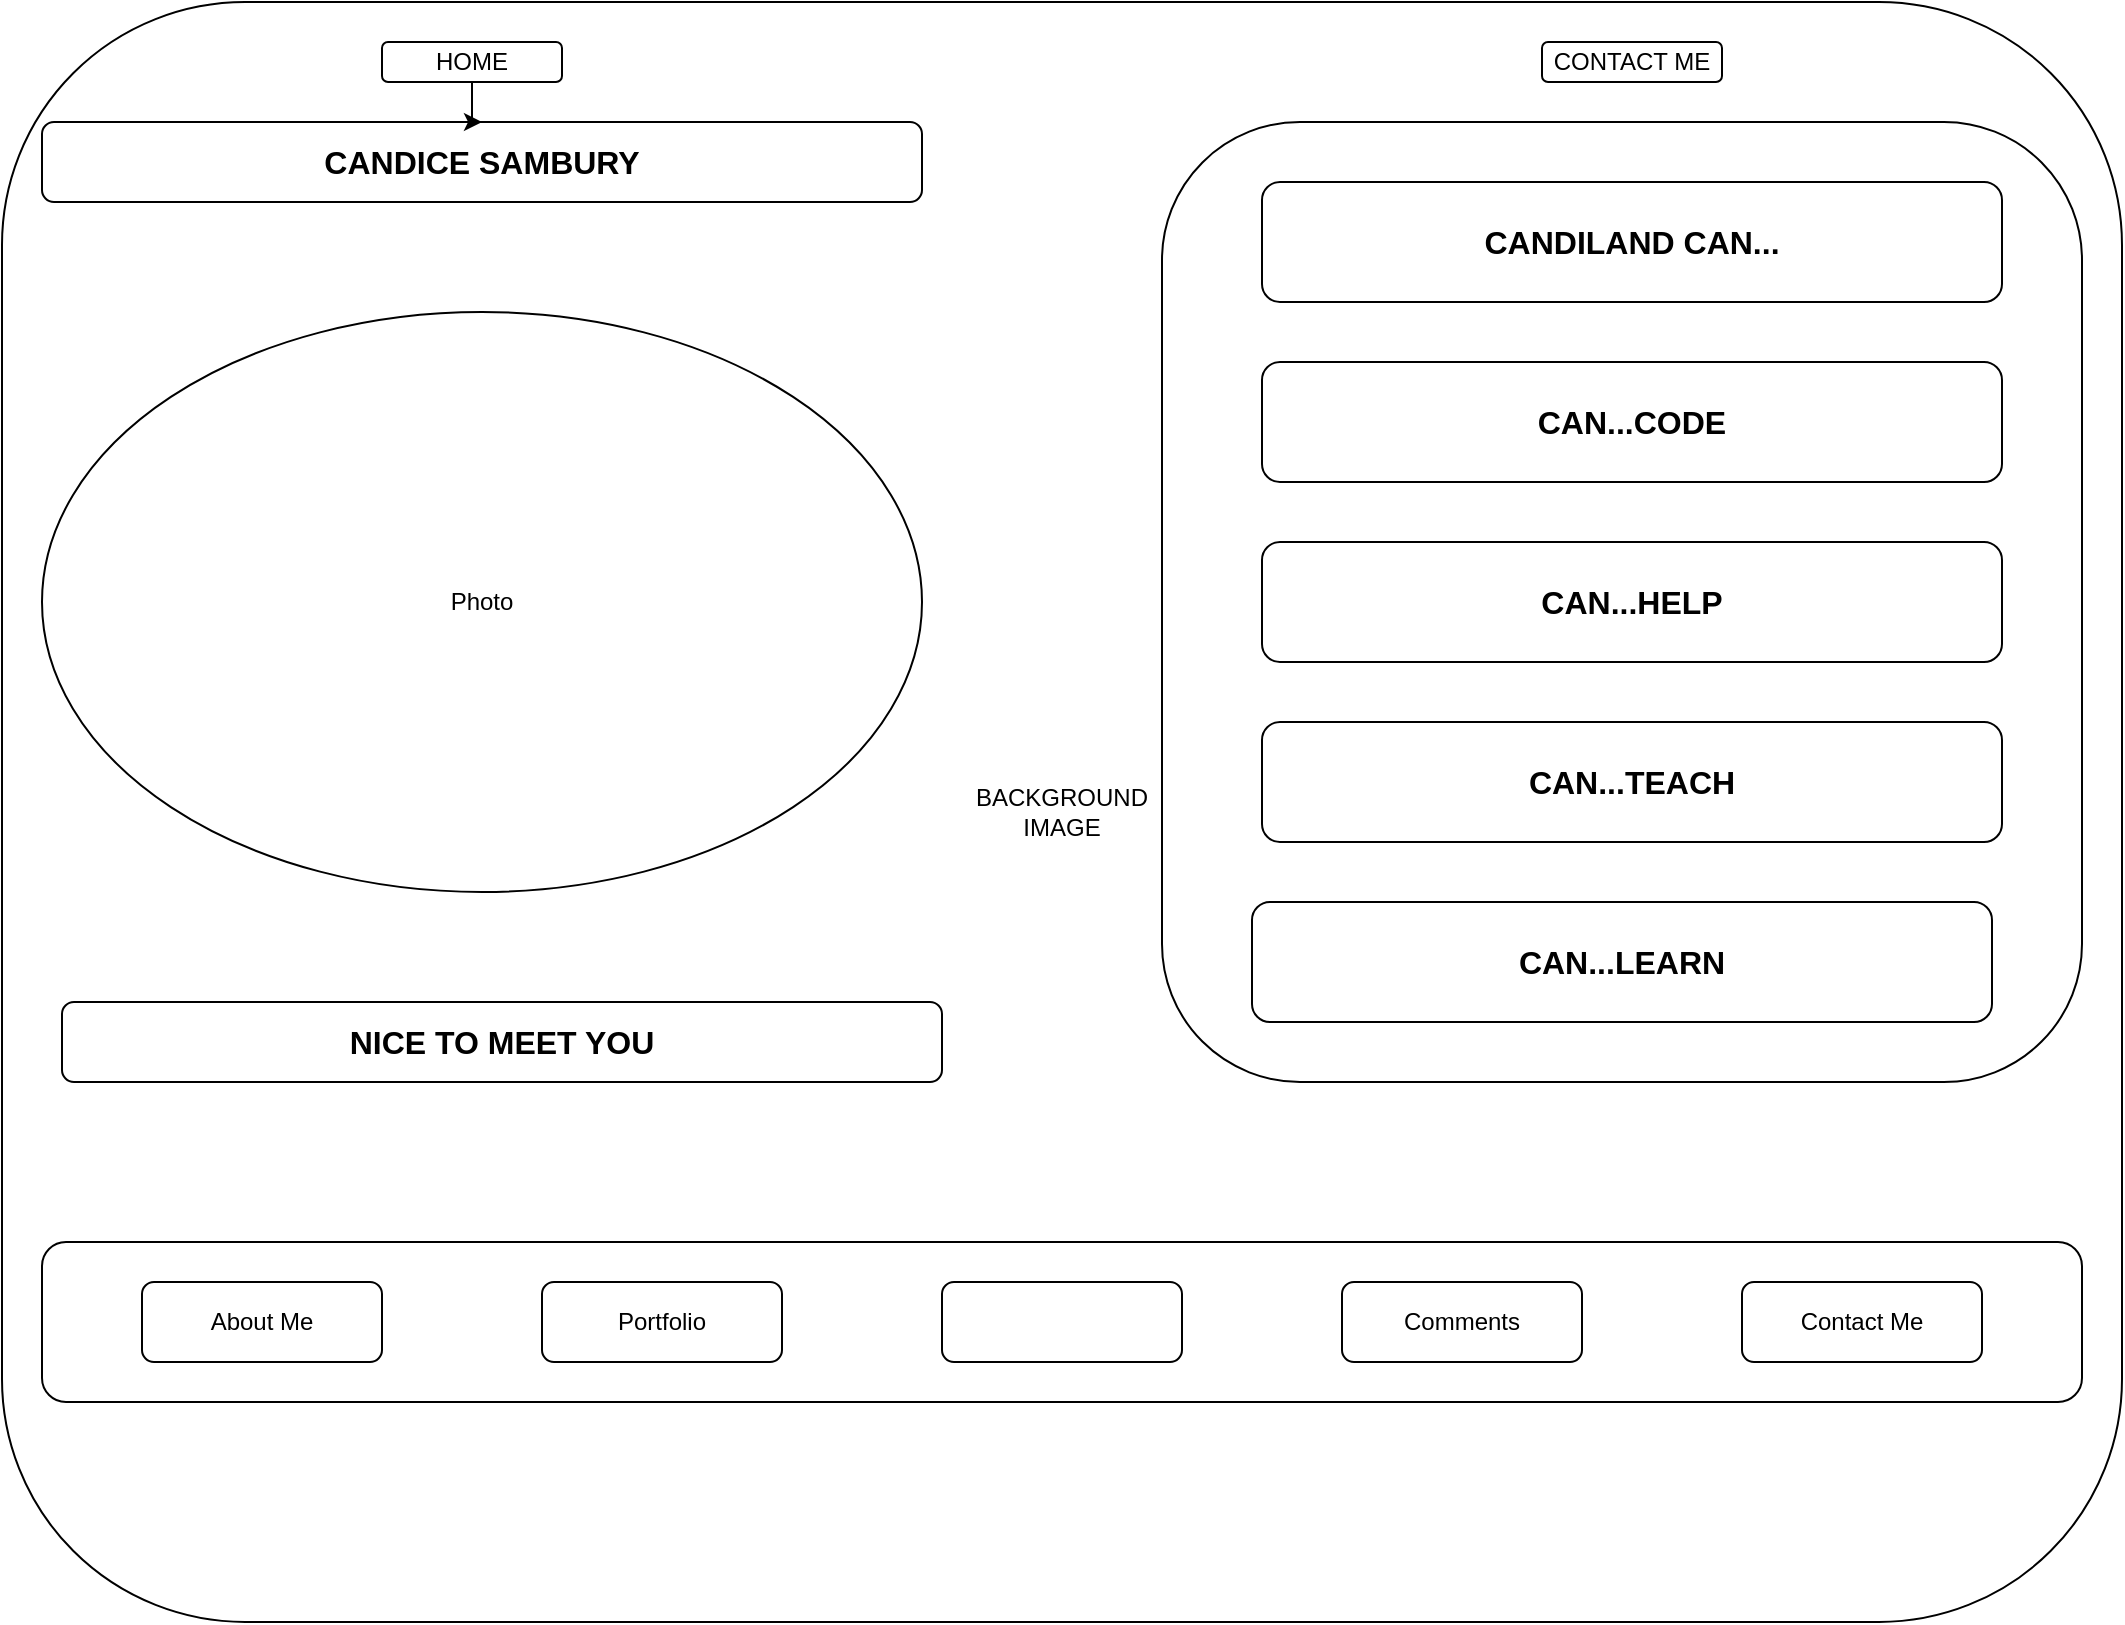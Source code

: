 <mxfile version="13.10.0" type="github">
  <diagram id="eYAGkdXjcYueEW1quFfb" name="Page-1">
    <mxGraphModel dx="1196" dy="747" grid="1" gridSize="10" guides="1" tooltips="1" connect="1" arrows="1" fold="1" page="1" pageScale="1" pageWidth="1100" pageHeight="850" math="0" shadow="0">
      <root>
        <mxCell id="0" />
        <mxCell id="1" parent="0" />
        <mxCell id="i89bTVHoX--s6SYIX36o-20" value="BACKGROUND&lt;br&gt;IMAGE" style="rounded=1;whiteSpace=wrap;html=1;" vertex="1" parent="1">
          <mxGeometry x="20" y="20" width="1060" height="810" as="geometry" />
        </mxCell>
        <mxCell id="i89bTVHoX--s6SYIX36o-1" value="Photo" style="ellipse;whiteSpace=wrap;html=1;" vertex="1" parent="1">
          <mxGeometry x="40" y="175" width="440" height="290" as="geometry" />
        </mxCell>
        <mxCell id="i89bTVHoX--s6SYIX36o-2" value="&lt;font size=&quot;3&quot;&gt;&lt;b&gt;CANDICE SAMBURY&lt;/b&gt;&lt;/font&gt;" style="rounded=1;whiteSpace=wrap;html=1;" vertex="1" parent="1">
          <mxGeometry x="40" y="80" width="440" height="40" as="geometry" />
        </mxCell>
        <mxCell id="i89bTVHoX--s6SYIX36o-4" value="" style="rounded=1;whiteSpace=wrap;html=1;" vertex="1" parent="1">
          <mxGeometry x="600" y="80" width="460" height="480" as="geometry" />
        </mxCell>
        <mxCell id="i89bTVHoX--s6SYIX36o-5" value="" style="rounded=1;whiteSpace=wrap;html=1;" vertex="1" parent="1">
          <mxGeometry x="40" y="640" width="1020" height="80" as="geometry" />
        </mxCell>
        <mxCell id="i89bTVHoX--s6SYIX36o-6" value="About Me" style="rounded=1;whiteSpace=wrap;html=1;" vertex="1" parent="1">
          <mxGeometry x="90" y="660" width="120" height="40" as="geometry" />
        </mxCell>
        <mxCell id="i89bTVHoX--s6SYIX36o-7" value="" style="rounded=1;whiteSpace=wrap;html=1;" vertex="1" parent="1">
          <mxGeometry x="490" y="660" width="120" height="40" as="geometry" />
        </mxCell>
        <mxCell id="i89bTVHoX--s6SYIX36o-8" value="Comments" style="rounded=1;whiteSpace=wrap;html=1;" vertex="1" parent="1">
          <mxGeometry x="690" y="660" width="120" height="40" as="geometry" />
        </mxCell>
        <mxCell id="i89bTVHoX--s6SYIX36o-9" value="Portfolio" style="rounded=1;whiteSpace=wrap;html=1;" vertex="1" parent="1">
          <mxGeometry x="290" y="660" width="120" height="40" as="geometry" />
        </mxCell>
        <mxCell id="i89bTVHoX--s6SYIX36o-10" value="Contact Me" style="rounded=1;whiteSpace=wrap;html=1;" vertex="1" parent="1">
          <mxGeometry x="890" y="660" width="120" height="40" as="geometry" />
        </mxCell>
        <mxCell id="i89bTVHoX--s6SYIX36o-11" value="&lt;font size=&quot;3&quot;&gt;&lt;b&gt;CANDILAND CAN...&lt;/b&gt;&lt;/font&gt;" style="rounded=1;whiteSpace=wrap;html=1;" vertex="1" parent="1">
          <mxGeometry x="650" y="110" width="370" height="60" as="geometry" />
        </mxCell>
        <mxCell id="i89bTVHoX--s6SYIX36o-12" value="&lt;font size=&quot;3&quot;&gt;&lt;b&gt;CAN...HELP&lt;/b&gt;&lt;/font&gt;" style="rounded=1;whiteSpace=wrap;html=1;" vertex="1" parent="1">
          <mxGeometry x="650" y="290" width="370" height="60" as="geometry" />
        </mxCell>
        <mxCell id="i89bTVHoX--s6SYIX36o-13" value="&lt;font size=&quot;3&quot;&gt;&lt;b&gt;CAN...TEACH&lt;/b&gt;&lt;/font&gt;" style="rounded=1;whiteSpace=wrap;html=1;" vertex="1" parent="1">
          <mxGeometry x="650" y="380" width="370" height="60" as="geometry" />
        </mxCell>
        <mxCell id="i89bTVHoX--s6SYIX36o-14" value="&lt;font size=&quot;3&quot;&gt;&lt;b&gt;CAN...LEARN&lt;/b&gt;&lt;/font&gt;" style="rounded=1;whiteSpace=wrap;html=1;" vertex="1" parent="1">
          <mxGeometry x="645" y="470" width="370" height="60" as="geometry" />
        </mxCell>
        <mxCell id="i89bTVHoX--s6SYIX36o-16" value="&lt;font size=&quot;3&quot;&gt;&lt;b&gt;CAN...CODE&lt;/b&gt;&lt;/font&gt;" style="rounded=1;whiteSpace=wrap;html=1;" vertex="1" parent="1">
          <mxGeometry x="650" y="200" width="370" height="60" as="geometry" />
        </mxCell>
        <mxCell id="i89bTVHoX--s6SYIX36o-22" value="&lt;font size=&quot;3&quot;&gt;&lt;b&gt;NICE TO MEET YOU&lt;/b&gt;&lt;/font&gt;" style="rounded=1;whiteSpace=wrap;html=1;" vertex="1" parent="1">
          <mxGeometry x="50" y="520" width="440" height="40" as="geometry" />
        </mxCell>
        <mxCell id="i89bTVHoX--s6SYIX36o-24" value="" style="edgeStyle=orthogonalEdgeStyle;rounded=0;orthogonalLoop=1;jettySize=auto;html=1;" edge="1" parent="1" source="i89bTVHoX--s6SYIX36o-23" target="i89bTVHoX--s6SYIX36o-2">
          <mxGeometry relative="1" as="geometry" />
        </mxCell>
        <mxCell id="i89bTVHoX--s6SYIX36o-23" value="HOME" style="rounded=1;whiteSpace=wrap;html=1;" vertex="1" parent="1">
          <mxGeometry x="210" y="40" width="90" height="20" as="geometry" />
        </mxCell>
        <mxCell id="i89bTVHoX--s6SYIX36o-25" value="CONTACT ME" style="rounded=1;whiteSpace=wrap;html=1;" vertex="1" parent="1">
          <mxGeometry x="790" y="40" width="90" height="20" as="geometry" />
        </mxCell>
      </root>
    </mxGraphModel>
  </diagram>
</mxfile>
